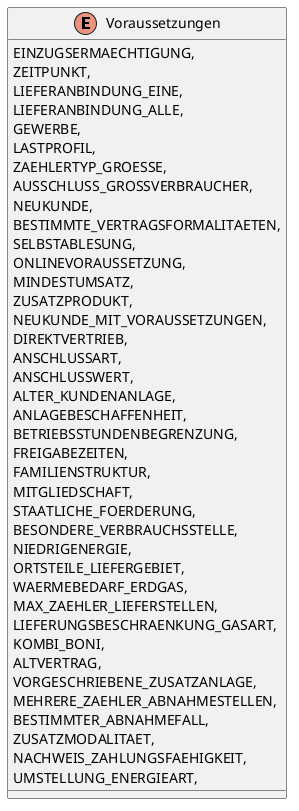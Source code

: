 @startuml
enum Voraussetzungen {
    EINZUGSERMAECHTIGUNG,
    ZEITPUNKT,
    LIEFERANBINDUNG_EINE,
    LIEFERANBINDUNG_ALLE,
    GEWERBE,
    LASTPROFIL,
    ZAEHLERTYP_GROESSE,
    AUSSCHLUSS_GROSSVERBRAUCHER,
    NEUKUNDE,
    BESTIMMTE_VERTRAGSFORMALITAETEN,
    SELBSTABLESUNG,
    ONLINEVORAUSSETZUNG,
    MINDESTUMSATZ,
    ZUSATZPRODUKT,
    NEUKUNDE_MIT_VORAUSSETZUNGEN,
    DIREKTVERTRIEB,
    ANSCHLUSSART,
    ANSCHLUSSWERT,
    ALTER_KUNDENANLAGE,
    ANLAGEBESCHAFFENHEIT,
    BETRIEBSSTUNDENBEGRENZUNG,
    FREIGABEZEITEN,
    FAMILIENSTRUKTUR,
    MITGLIEDSCHAFT,
    STAATLICHE_FOERDERUNG,
    BESONDERE_VERBRAUCHSSTELLE,
    NIEDRIGENERGIE,
    ORTSTEILE_LIEFERGEBIET,
    WAERMEBEDARF_ERDGAS,
    MAX_ZAEHLER_LIEFERSTELLEN,
    LIEFERUNGSBESCHRAENKUNG_GASART,
    KOMBI_BONI,
    ALTVERTRAG,
    VORGESCHRIEBENE_ZUSATZANLAGE,
    MEHRERE_ZAEHLER_ABNAHMESTELLEN,
    BESTIMMTER_ABNAHMEFALL,
    ZUSATZMODALITAET,
    NACHWEIS_ZAHLUNGSFAEHIGKEIT,
    UMSTELLUNG_ENERGIEART,
}
@enduml

